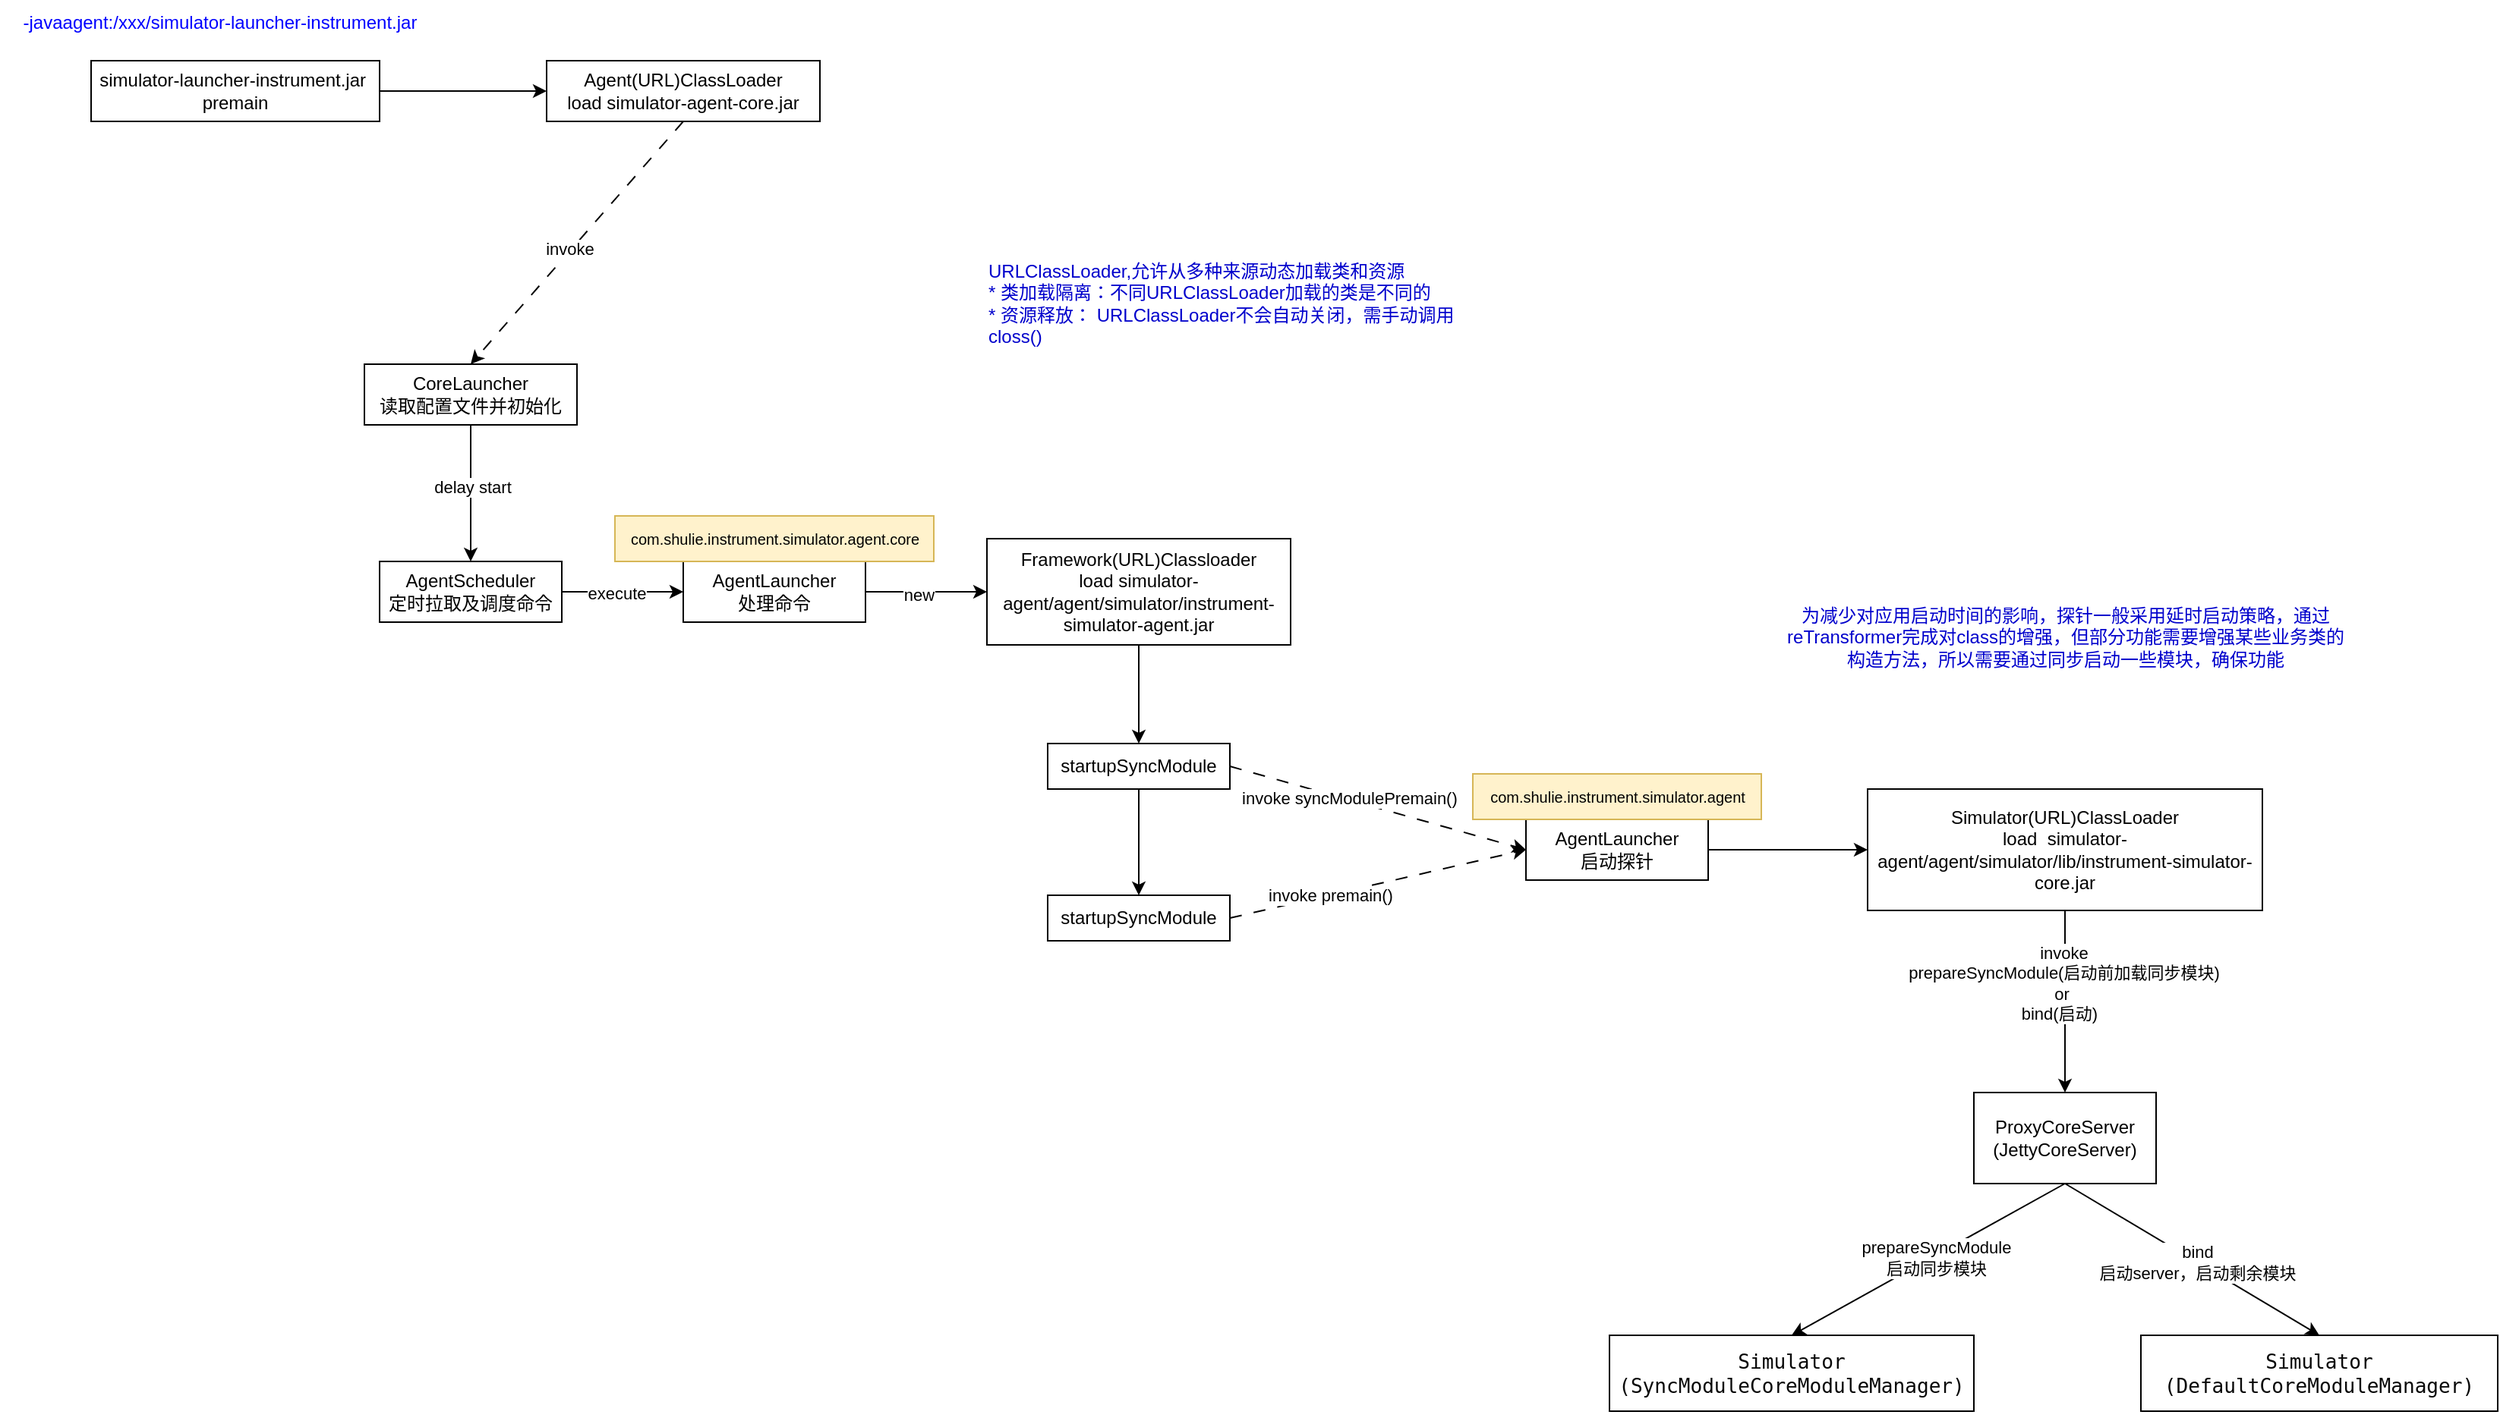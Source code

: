 <mxfile version="26.0.13">
  <diagram name="第 1 页" id="cuuhZO4sGBkkfmhWdIKt">
    <mxGraphModel dx="2123" dy="605" grid="1" gridSize="10" guides="1" tooltips="1" connect="1" arrows="1" fold="1" page="1" pageScale="1" pageWidth="1169" pageHeight="827" math="0" shadow="0">
      <root>
        <mxCell id="0" />
        <mxCell id="1" parent="0" />
        <mxCell id="6SYbwh5iBH1BAqZjLgfn-6" style="edgeStyle=orthogonalEdgeStyle;rounded=0;orthogonalLoop=1;jettySize=auto;html=1;exitX=1;exitY=0.5;exitDx=0;exitDy=0;" edge="1" parent="1" source="6SYbwh5iBH1BAqZjLgfn-1" target="6SYbwh5iBH1BAqZjLgfn-3">
          <mxGeometry relative="1" as="geometry" />
        </mxCell>
        <mxCell id="6SYbwh5iBH1BAqZjLgfn-1" value="simulator-launcher-instrument.jar&amp;nbsp;&lt;br&gt;premain" style="rounded=0;whiteSpace=wrap;html=1;" vertex="1" parent="1">
          <mxGeometry x="-30" y="160" width="190" height="40" as="geometry" />
        </mxCell>
        <mxCell id="6SYbwh5iBH1BAqZjLgfn-8" style="rounded=0;orthogonalLoop=1;jettySize=auto;html=1;exitX=0.5;exitY=1;exitDx=0;exitDy=0;entryX=0.5;entryY=0;entryDx=0;entryDy=0;dashed=1;dashPattern=8 8;" edge="1" parent="1" source="6SYbwh5iBH1BAqZjLgfn-3" target="6SYbwh5iBH1BAqZjLgfn-7">
          <mxGeometry relative="1" as="geometry" />
        </mxCell>
        <mxCell id="6SYbwh5iBH1BAqZjLgfn-9" value="invoke" style="edgeLabel;html=1;align=center;verticalAlign=middle;resizable=0;points=[];" vertex="1" connectable="0" parent="6SYbwh5iBH1BAqZjLgfn-8">
          <mxGeometry x="0.056" y="-1" relative="1" as="geometry">
            <mxPoint as="offset" />
          </mxGeometry>
        </mxCell>
        <mxCell id="6SYbwh5iBH1BAqZjLgfn-3" value="Agent(URL)ClassLoader&lt;br&gt;load simulator-agent-core.jar" style="rounded=0;whiteSpace=wrap;html=1;" vertex="1" parent="1">
          <mxGeometry x="270" y="160" width="180" height="40" as="geometry" />
        </mxCell>
        <mxCell id="6SYbwh5iBH1BAqZjLgfn-17" style="rounded=0;orthogonalLoop=1;jettySize=auto;html=1;exitX=0.5;exitY=1;exitDx=0;exitDy=0;entryX=0.5;entryY=0;entryDx=0;entryDy=0;" edge="1" parent="1" source="6SYbwh5iBH1BAqZjLgfn-7" target="6SYbwh5iBH1BAqZjLgfn-14">
          <mxGeometry relative="1" as="geometry" />
        </mxCell>
        <mxCell id="6SYbwh5iBH1BAqZjLgfn-18" value="delay start" style="edgeLabel;html=1;align=center;verticalAlign=middle;resizable=0;points=[];" vertex="1" connectable="0" parent="6SYbwh5iBH1BAqZjLgfn-17">
          <mxGeometry x="-0.089" y="1" relative="1" as="geometry">
            <mxPoint as="offset" />
          </mxGeometry>
        </mxCell>
        <mxCell id="6SYbwh5iBH1BAqZjLgfn-7" value="CoreLauncher&lt;br&gt;读取配置文件并初始化" style="rounded=0;whiteSpace=wrap;html=1;" vertex="1" parent="1">
          <mxGeometry x="150" y="360" width="140" height="40" as="geometry" />
        </mxCell>
        <mxCell id="6SYbwh5iBH1BAqZjLgfn-22" value="" style="edgeStyle=orthogonalEdgeStyle;rounded=0;orthogonalLoop=1;jettySize=auto;html=1;" edge="1" parent="1" source="6SYbwh5iBH1BAqZjLgfn-13" target="6SYbwh5iBH1BAqZjLgfn-21">
          <mxGeometry relative="1" as="geometry" />
        </mxCell>
        <mxCell id="6SYbwh5iBH1BAqZjLgfn-27" value="new" style="edgeLabel;html=1;align=center;verticalAlign=middle;resizable=0;points=[];" vertex="1" connectable="0" parent="6SYbwh5iBH1BAqZjLgfn-22">
          <mxGeometry x="-0.125" y="-2" relative="1" as="geometry">
            <mxPoint as="offset" />
          </mxGeometry>
        </mxCell>
        <mxCell id="6SYbwh5iBH1BAqZjLgfn-13" value="AgentLauncher&lt;br&gt;处理命令" style="rounded=0;whiteSpace=wrap;html=1;" vertex="1" parent="1">
          <mxGeometry x="360" y="490" width="120" height="40" as="geometry" />
        </mxCell>
        <mxCell id="6SYbwh5iBH1BAqZjLgfn-15" style="edgeStyle=orthogonalEdgeStyle;rounded=0;orthogonalLoop=1;jettySize=auto;html=1;exitX=1;exitY=0.5;exitDx=0;exitDy=0;entryX=0;entryY=0.5;entryDx=0;entryDy=0;" edge="1" parent="1" source="6SYbwh5iBH1BAqZjLgfn-14" target="6SYbwh5iBH1BAqZjLgfn-13">
          <mxGeometry relative="1" as="geometry" />
        </mxCell>
        <mxCell id="6SYbwh5iBH1BAqZjLgfn-16" value="execute" style="edgeLabel;html=1;align=center;verticalAlign=middle;resizable=0;points=[];" vertex="1" connectable="0" parent="6SYbwh5iBH1BAqZjLgfn-15">
          <mxGeometry x="-0.1" y="-1" relative="1" as="geometry">
            <mxPoint as="offset" />
          </mxGeometry>
        </mxCell>
        <mxCell id="6SYbwh5iBH1BAqZjLgfn-14" value="AgentScheduler&lt;br&gt;定时拉取及调度命令" style="rounded=0;whiteSpace=wrap;html=1;" vertex="1" parent="1">
          <mxGeometry x="160" y="490" width="120" height="40" as="geometry" />
        </mxCell>
        <mxCell id="6SYbwh5iBH1BAqZjLgfn-26" style="edgeStyle=orthogonalEdgeStyle;rounded=0;orthogonalLoop=1;jettySize=auto;html=1;exitX=0.5;exitY=1;exitDx=0;exitDy=0;entryX=0.5;entryY=0;entryDx=0;entryDy=0;" edge="1" parent="1" source="6SYbwh5iBH1BAqZjLgfn-19" target="6SYbwh5iBH1BAqZjLgfn-20">
          <mxGeometry relative="1" as="geometry" />
        </mxCell>
        <mxCell id="6SYbwh5iBH1BAqZjLgfn-38" style="rounded=0;orthogonalLoop=1;jettySize=auto;html=1;exitX=1;exitY=0.5;exitDx=0;exitDy=0;entryX=0;entryY=0.5;entryDx=0;entryDy=0;dashed=1;dashPattern=8 8;" edge="1" parent="1" source="6SYbwh5iBH1BAqZjLgfn-19" target="6SYbwh5iBH1BAqZjLgfn-35">
          <mxGeometry relative="1" as="geometry" />
        </mxCell>
        <mxCell id="6SYbwh5iBH1BAqZjLgfn-40" value="invoke syncModulePremain()&lt;span style=&quot;background-color: light-dark(#ffffff, var(--ge-dark-color, #121212)); color: light-dark(rgb(0, 0, 0), rgb(255, 255, 255));&quot;&gt;&amp;nbsp;&lt;/span&gt;" style="edgeLabel;html=1;align=center;verticalAlign=middle;resizable=0;points=[];" vertex="1" connectable="0" parent="6SYbwh5iBH1BAqZjLgfn-38">
          <mxGeometry x="-0.478" relative="1" as="geometry">
            <mxPoint x="29" y="6" as="offset" />
          </mxGeometry>
        </mxCell>
        <mxCell id="6SYbwh5iBH1BAqZjLgfn-19" value="startupSyncModule" style="rounded=0;whiteSpace=wrap;html=1;" vertex="1" parent="1">
          <mxGeometry x="600" y="610" width="120" height="30" as="geometry" />
        </mxCell>
        <mxCell id="6SYbwh5iBH1BAqZjLgfn-39" style="rounded=0;orthogonalLoop=1;jettySize=auto;html=1;exitX=1;exitY=0.5;exitDx=0;exitDy=0;entryX=0;entryY=0.5;entryDx=0;entryDy=0;dashed=1;dashPattern=8 8;" edge="1" parent="1" source="6SYbwh5iBH1BAqZjLgfn-20" target="6SYbwh5iBH1BAqZjLgfn-35">
          <mxGeometry relative="1" as="geometry" />
        </mxCell>
        <mxCell id="6SYbwh5iBH1BAqZjLgfn-41" value="invoke premain()" style="edgeLabel;html=1;align=center;verticalAlign=middle;resizable=0;points=[];" vertex="1" connectable="0" parent="6SYbwh5iBH1BAqZjLgfn-39">
          <mxGeometry x="-0.324" relative="1" as="geometry">
            <mxPoint as="offset" />
          </mxGeometry>
        </mxCell>
        <mxCell id="6SYbwh5iBH1BAqZjLgfn-20" value="startupSyncModule" style="rounded=0;whiteSpace=wrap;html=1;" vertex="1" parent="1">
          <mxGeometry x="600" y="710" width="120" height="30" as="geometry" />
        </mxCell>
        <mxCell id="6SYbwh5iBH1BAqZjLgfn-25" style="edgeStyle=orthogonalEdgeStyle;rounded=0;orthogonalLoop=1;jettySize=auto;html=1;exitX=0.5;exitY=1;exitDx=0;exitDy=0;entryX=0.5;entryY=0;entryDx=0;entryDy=0;" edge="1" parent="1" source="6SYbwh5iBH1BAqZjLgfn-21" target="6SYbwh5iBH1BAqZjLgfn-19">
          <mxGeometry relative="1" as="geometry" />
        </mxCell>
        <mxCell id="6SYbwh5iBH1BAqZjLgfn-21" value="Framework(URL)Classloader&lt;br&gt;load&amp;nbsp;simulator-agent/agent/simulator/instrument-simulator-agent.jar" style="rounded=0;whiteSpace=wrap;html=1;" vertex="1" parent="1">
          <mxGeometry x="560" y="475" width="200" height="70" as="geometry" />
        </mxCell>
        <mxCell id="6SYbwh5iBH1BAqZjLgfn-33" value="&lt;font style=&quot;font-size: 10px;&quot;&gt;com.shulie.instrument.simulator&lt;/font&gt;&lt;span style=&quot;font-size: 10px; background-color: transparent; color: light-dark(rgb(0, 0, 0), rgb(255, 255, 255));&quot;&gt;.agent.core&lt;/span&gt;" style="text;html=1;align=center;verticalAlign=middle;resizable=0;points=[];autosize=1;strokeColor=#d6b656;fillColor=#fff2cc;" vertex="1" parent="1">
          <mxGeometry x="315" y="460" width="210" height="30" as="geometry" />
        </mxCell>
        <mxCell id="6SYbwh5iBH1BAqZjLgfn-44" style="edgeStyle=orthogonalEdgeStyle;rounded=0;orthogonalLoop=1;jettySize=auto;html=1;exitX=1;exitY=0.5;exitDx=0;exitDy=0;entryX=0;entryY=0.5;entryDx=0;entryDy=0;" edge="1" parent="1" source="6SYbwh5iBH1BAqZjLgfn-35" target="6SYbwh5iBH1BAqZjLgfn-43">
          <mxGeometry relative="1" as="geometry" />
        </mxCell>
        <mxCell id="6SYbwh5iBH1BAqZjLgfn-35" value="AgentLauncher&lt;br&gt;启动探针" style="rounded=0;whiteSpace=wrap;html=1;" vertex="1" parent="1">
          <mxGeometry x="915" y="660" width="120" height="40" as="geometry" />
        </mxCell>
        <mxCell id="6SYbwh5iBH1BAqZjLgfn-37" value="&lt;font style=&quot;font-size: 10px;&quot;&gt;com.shulie.instrument.simulator&lt;/font&gt;&lt;span style=&quot;font-size: 10px; background-color: transparent; color: light-dark(rgb(0, 0, 0), rgb(255, 255, 255));&quot;&gt;.agent&lt;/span&gt;" style="text;html=1;align=center;verticalAlign=middle;resizable=0;points=[];autosize=1;strokeColor=#d6b656;fillColor=#fff2cc;" vertex="1" parent="1">
          <mxGeometry x="880" y="630" width="190" height="30" as="geometry" />
        </mxCell>
        <mxCell id="6SYbwh5iBH1BAqZjLgfn-47" style="edgeStyle=orthogonalEdgeStyle;rounded=0;orthogonalLoop=1;jettySize=auto;html=1;exitX=0.5;exitY=1;exitDx=0;exitDy=0;entryX=0.5;entryY=0;entryDx=0;entryDy=0;" edge="1" parent="1" source="6SYbwh5iBH1BAqZjLgfn-43" target="6SYbwh5iBH1BAqZjLgfn-46">
          <mxGeometry relative="1" as="geometry" />
        </mxCell>
        <mxCell id="6SYbwh5iBH1BAqZjLgfn-48" value="invoke &lt;br&gt;prepareSyncModule(启动前加载同步模块)&lt;br&gt;&lt;span style=&quot;background-color: light-dark(#ffffff, var(--ge-dark-color, #121212)); color: light-dark(rgb(0, 0, 0), rgb(255, 255, 255));&quot;&gt;or&amp;nbsp;&lt;br&gt;bind(启动)&amp;nbsp;&amp;nbsp;&lt;/span&gt;" style="edgeLabel;html=1;align=center;verticalAlign=middle;resizable=0;points=[];" vertex="1" connectable="0" parent="6SYbwh5iBH1BAqZjLgfn-47">
          <mxGeometry x="-0.2" y="-1" relative="1" as="geometry">
            <mxPoint as="offset" />
          </mxGeometry>
        </mxCell>
        <mxCell id="6SYbwh5iBH1BAqZjLgfn-43" value="Simulator(URL)ClassLoader&lt;br&gt;load&amp;nbsp; simulator-agent/agent/simulator/lib/instrument-simulator-core.jar" style="rounded=0;whiteSpace=wrap;html=1;" vertex="1" parent="1">
          <mxGeometry x="1140" y="640" width="260" height="80" as="geometry" />
        </mxCell>
        <mxCell id="6SYbwh5iBH1BAqZjLgfn-54" style="rounded=0;orthogonalLoop=1;jettySize=auto;html=1;exitX=0.5;exitY=1;exitDx=0;exitDy=0;entryX=0.5;entryY=0;entryDx=0;entryDy=0;" edge="1" parent="1" source="6SYbwh5iBH1BAqZjLgfn-46" target="6SYbwh5iBH1BAqZjLgfn-51">
          <mxGeometry relative="1" as="geometry" />
        </mxCell>
        <mxCell id="6SYbwh5iBH1BAqZjLgfn-56" value="prepareSyncModule&lt;br&gt;启动同步模块" style="edgeLabel;html=1;align=center;verticalAlign=middle;resizable=0;points=[];" vertex="1" connectable="0" parent="6SYbwh5iBH1BAqZjLgfn-54">
          <mxGeometry x="-0.041" y="1" relative="1" as="geometry">
            <mxPoint as="offset" />
          </mxGeometry>
        </mxCell>
        <mxCell id="6SYbwh5iBH1BAqZjLgfn-55" style="rounded=0;orthogonalLoop=1;jettySize=auto;html=1;exitX=0.5;exitY=1;exitDx=0;exitDy=0;entryX=0.5;entryY=0;entryDx=0;entryDy=0;" edge="1" parent="1" source="6SYbwh5iBH1BAqZjLgfn-46" target="6SYbwh5iBH1BAqZjLgfn-53">
          <mxGeometry relative="1" as="geometry" />
        </mxCell>
        <mxCell id="6SYbwh5iBH1BAqZjLgfn-57" value="bind&lt;br&gt;启动server，启动剩余模块" style="edgeLabel;html=1;align=center;verticalAlign=middle;resizable=0;points=[];" vertex="1" connectable="0" parent="6SYbwh5iBH1BAqZjLgfn-55">
          <mxGeometry x="0.039" relative="1" as="geometry">
            <mxPoint as="offset" />
          </mxGeometry>
        </mxCell>
        <mxCell id="6SYbwh5iBH1BAqZjLgfn-46" value="ProxyCoreServer&lt;br&gt;(JettyCoreServer)" style="rounded=0;whiteSpace=wrap;html=1;" vertex="1" parent="1">
          <mxGeometry x="1210" y="840" width="120" height="60" as="geometry" />
        </mxCell>
        <mxCell id="6SYbwh5iBH1BAqZjLgfn-49" value="&lt;div style=&quot;text-align: left;&quot;&gt;&lt;font style=&quot;color: rgb(0, 0, 204);&quot;&gt;&lt;span style=&quot;background-color: transparent;&quot;&gt;URLClassLoader,&lt;/span&gt;&lt;span style=&quot;background-color: transparent;&quot;&gt;允许从多种来源动态加载类和资源&lt;/span&gt;&lt;/font&gt;&lt;/div&gt;&lt;div style=&quot;text-align: left;&quot;&gt;&lt;font style=&quot;color: rgb(0, 0, 204);&quot;&gt;* 类加载隔离：不同URLClassLoader加载的类是不同的&lt;br&gt;* 资源释放： URLClassLoader不会自动关闭，需手动调用closs()&lt;/font&gt;&lt;/div&gt;" style="text;html=1;align=center;verticalAlign=middle;whiteSpace=wrap;rounded=0;" vertex="1" parent="1">
          <mxGeometry x="560" y="280" width="340" height="80" as="geometry" />
        </mxCell>
        <mxCell id="6SYbwh5iBH1BAqZjLgfn-50" value="&lt;font style=&quot;color: rgb(0, 0, 204);&quot;&gt;为减少对应用启动时间的影响，探针一般采用延时启动策略，通过reTransformer完成对class的增强，但部分功能需要增强某些业务类的构造方法，所以需要通过同步启动一些模块，确保功能&lt;/font&gt;" style="text;html=1;align=center;verticalAlign=middle;whiteSpace=wrap;rounded=0;" vertex="1" parent="1">
          <mxGeometry x="1084.5" y="500" width="371" height="80" as="geometry" />
        </mxCell>
        <mxCell id="6SYbwh5iBH1BAqZjLgfn-51" value="&lt;div style=&quot;background-color: rgb(255, 255, 255); color: rgb(8, 8, 8);&quot;&gt;&lt;pre style=&quot;font-family:&#39;JetBrains Mono&#39;,monospace;font-size:9.8pt;&quot;&gt;Simulator&lt;br&gt;(SyncModuleCoreModuleManager)&lt;/pre&gt;&lt;/div&gt;" style="rounded=0;whiteSpace=wrap;html=1;" vertex="1" parent="1">
          <mxGeometry x="970" y="1000" width="240" height="50" as="geometry" />
        </mxCell>
        <mxCell id="6SYbwh5iBH1BAqZjLgfn-53" value="&lt;div style=&quot;background-color: rgb(255, 255, 255); color: rgb(8, 8, 8);&quot;&gt;&lt;pre style=&quot;font-family:&#39;JetBrains Mono&#39;,monospace;font-size:9.8pt;&quot;&gt;Simulator&lt;br&gt;(DefaultCoreModuleManager)&lt;br&gt;&lt;/pre&gt;&lt;/div&gt;" style="rounded=0;whiteSpace=wrap;html=1;" vertex="1" parent="1">
          <mxGeometry x="1320" y="1000" width="235" height="50" as="geometry" />
        </mxCell>
        <mxCell id="6SYbwh5iBH1BAqZjLgfn-61" value="&lt;font style=&quot;color: rgb(0, 0, 255);&quot;&gt;&lt;span style=&quot;text-align: left; text-wrap-mode: nowrap;&quot;&gt;-javaagent:/xxx/&lt;/span&gt;&lt;span style=&quot;text-align: left;&quot;&gt;simulator-launcher-instrument.jar&lt;/span&gt;&lt;/font&gt;" style="text;html=1;align=center;verticalAlign=middle;whiteSpace=wrap;rounded=0;" vertex="1" parent="1">
          <mxGeometry x="-90" y="120" width="290" height="30" as="geometry" />
        </mxCell>
      </root>
    </mxGraphModel>
  </diagram>
</mxfile>

